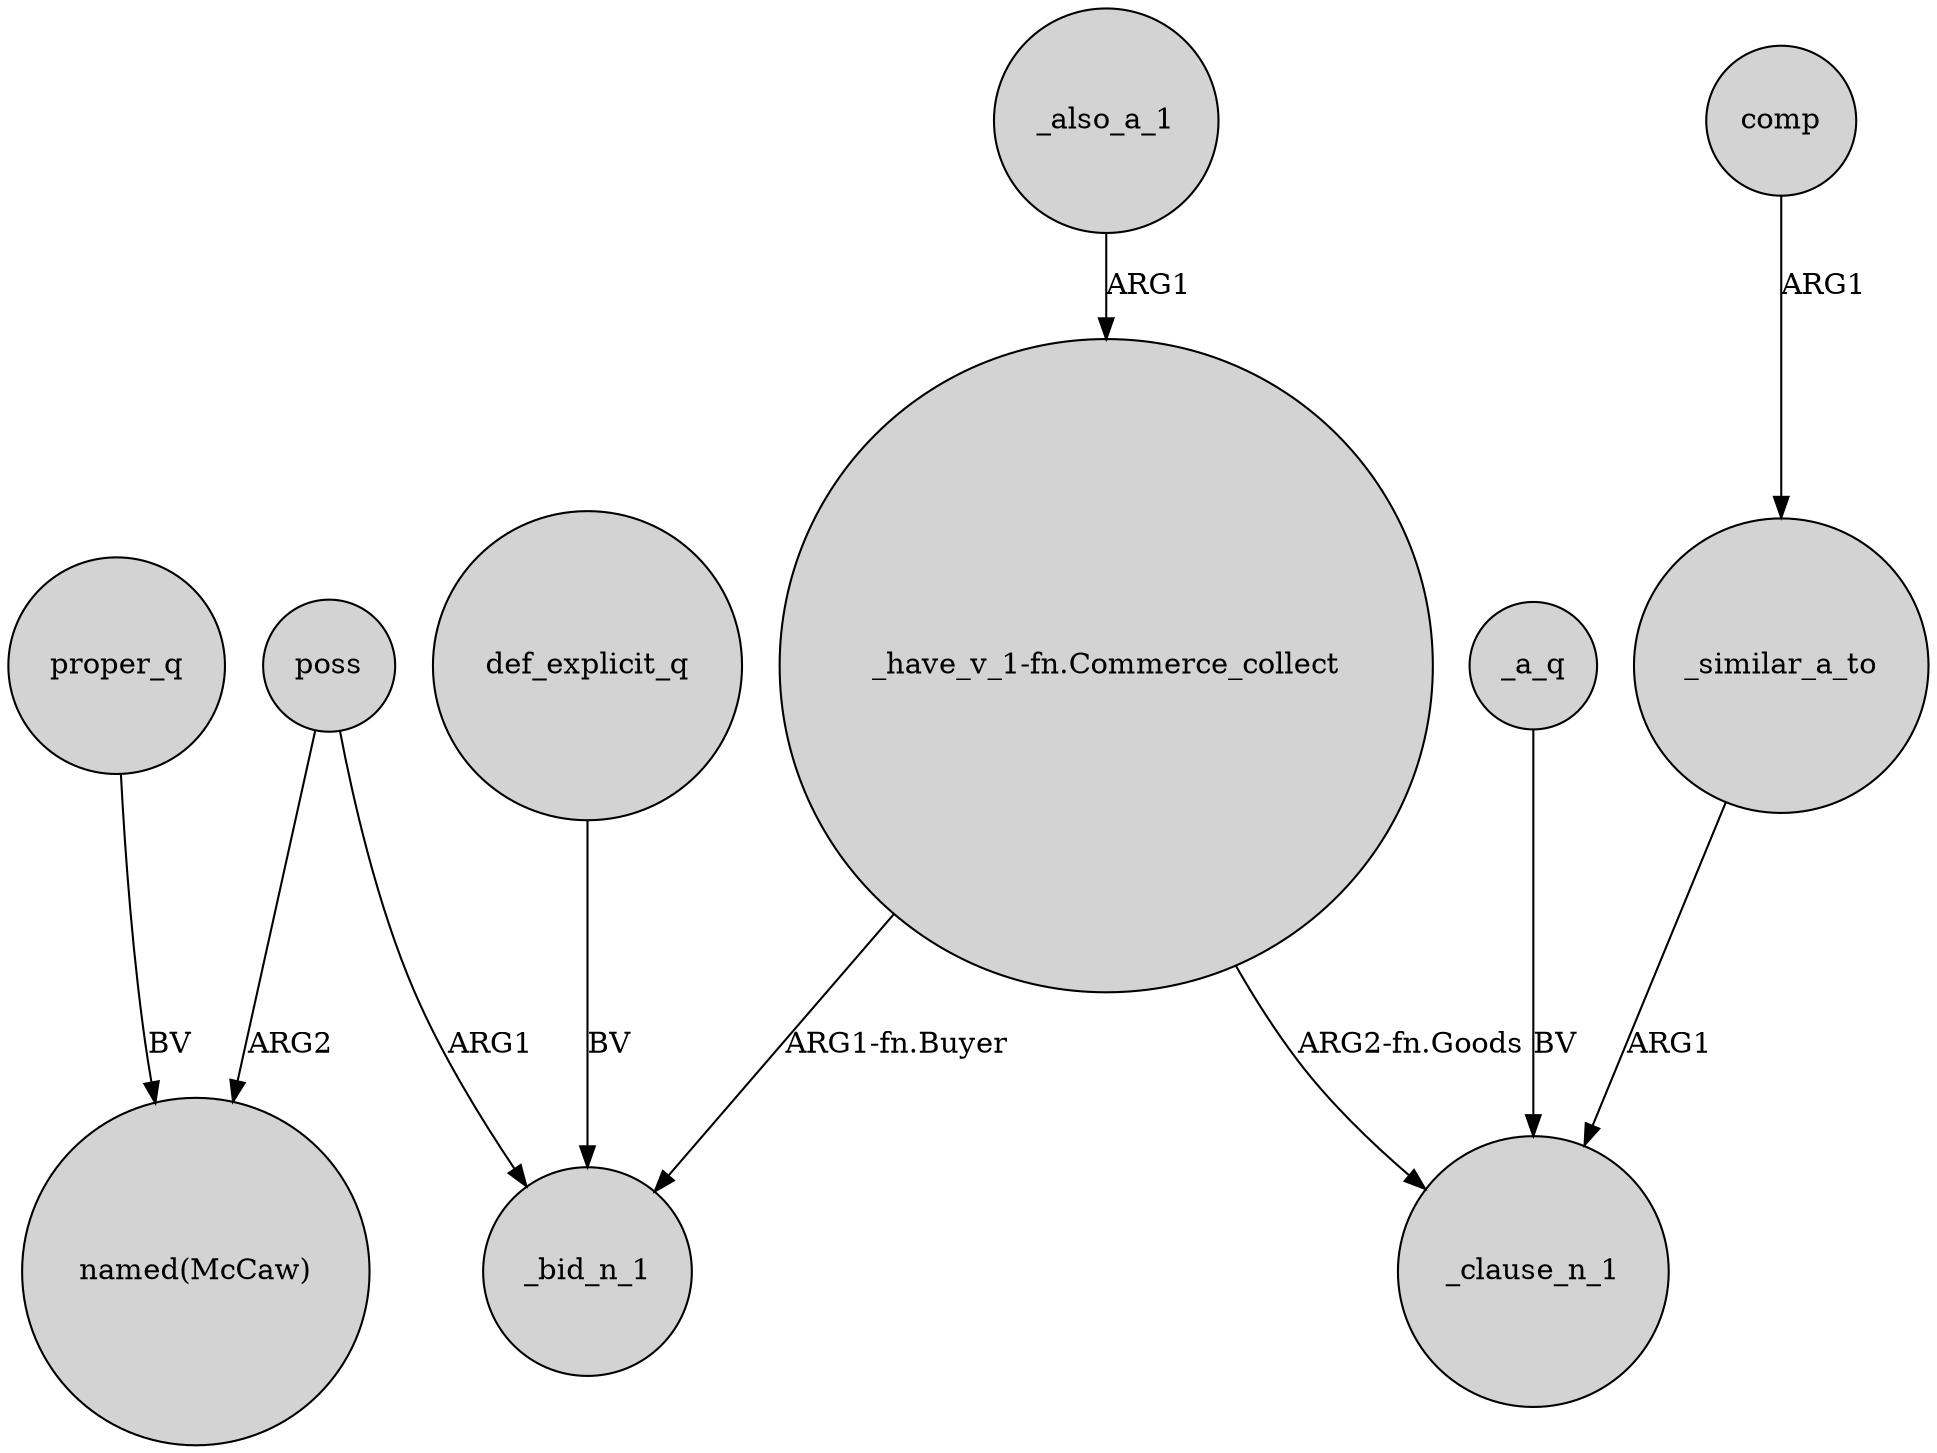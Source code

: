 digraph {
	node [shape=circle style=filled]
	"_have_v_1-fn.Commerce_collect" -> _bid_n_1 [label="ARG1-fn.Buyer"]
	proper_q -> "named(McCaw)" [label=BV]
	_a_q -> _clause_n_1 [label=BV]
	_similar_a_to -> _clause_n_1 [label=ARG1]
	poss -> _bid_n_1 [label=ARG1]
	"_have_v_1-fn.Commerce_collect" -> _clause_n_1 [label="ARG2-fn.Goods"]
	_also_a_1 -> "_have_v_1-fn.Commerce_collect" [label=ARG1]
	poss -> "named(McCaw)" [label=ARG2]
	comp -> _similar_a_to [label=ARG1]
	def_explicit_q -> _bid_n_1 [label=BV]
}
